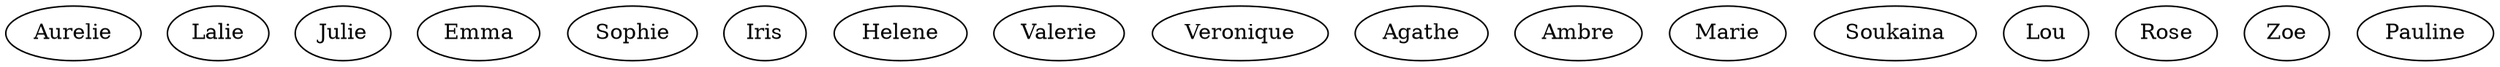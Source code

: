 strict digraph G {
  Aurelie;
  Lalie;
  Julie;
  Emma;
  Sophie;
  Iris;
  Helene;
  Valerie;
  Helene;
  Veronique;
  Agathe;
  Ambre;
  Marie;
  Soukaina;
  Iris;
  Lou;
  Lalie;
  Rose;
  Zoe;
  Lalie;
  Lalie;
  Pauline;
  Zoe;
}
